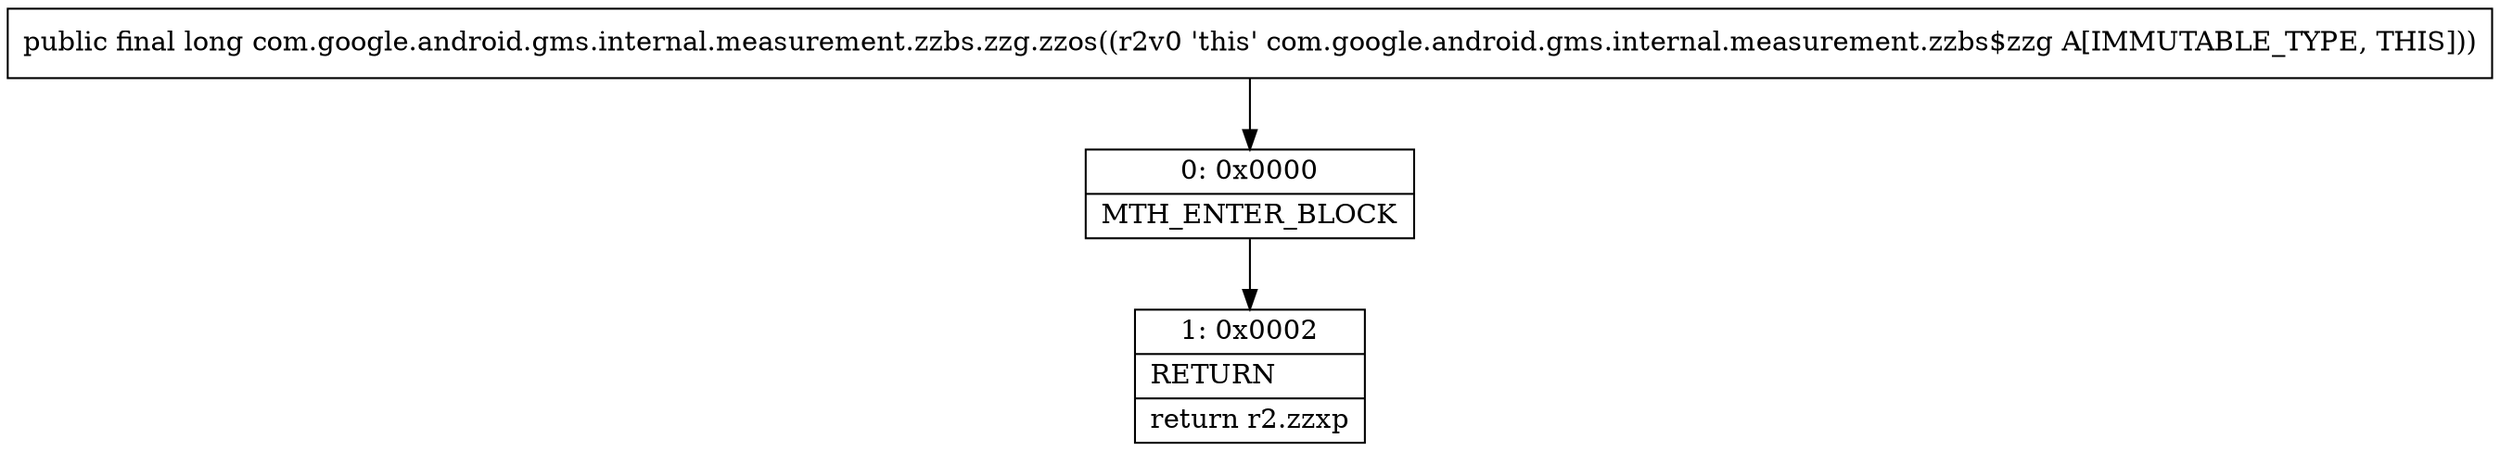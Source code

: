 digraph "CFG forcom.google.android.gms.internal.measurement.zzbs.zzg.zzos()J" {
Node_0 [shape=record,label="{0\:\ 0x0000|MTH_ENTER_BLOCK\l}"];
Node_1 [shape=record,label="{1\:\ 0x0002|RETURN\l|return r2.zzxp\l}"];
MethodNode[shape=record,label="{public final long com.google.android.gms.internal.measurement.zzbs.zzg.zzos((r2v0 'this' com.google.android.gms.internal.measurement.zzbs$zzg A[IMMUTABLE_TYPE, THIS])) }"];
MethodNode -> Node_0;
Node_0 -> Node_1;
}

